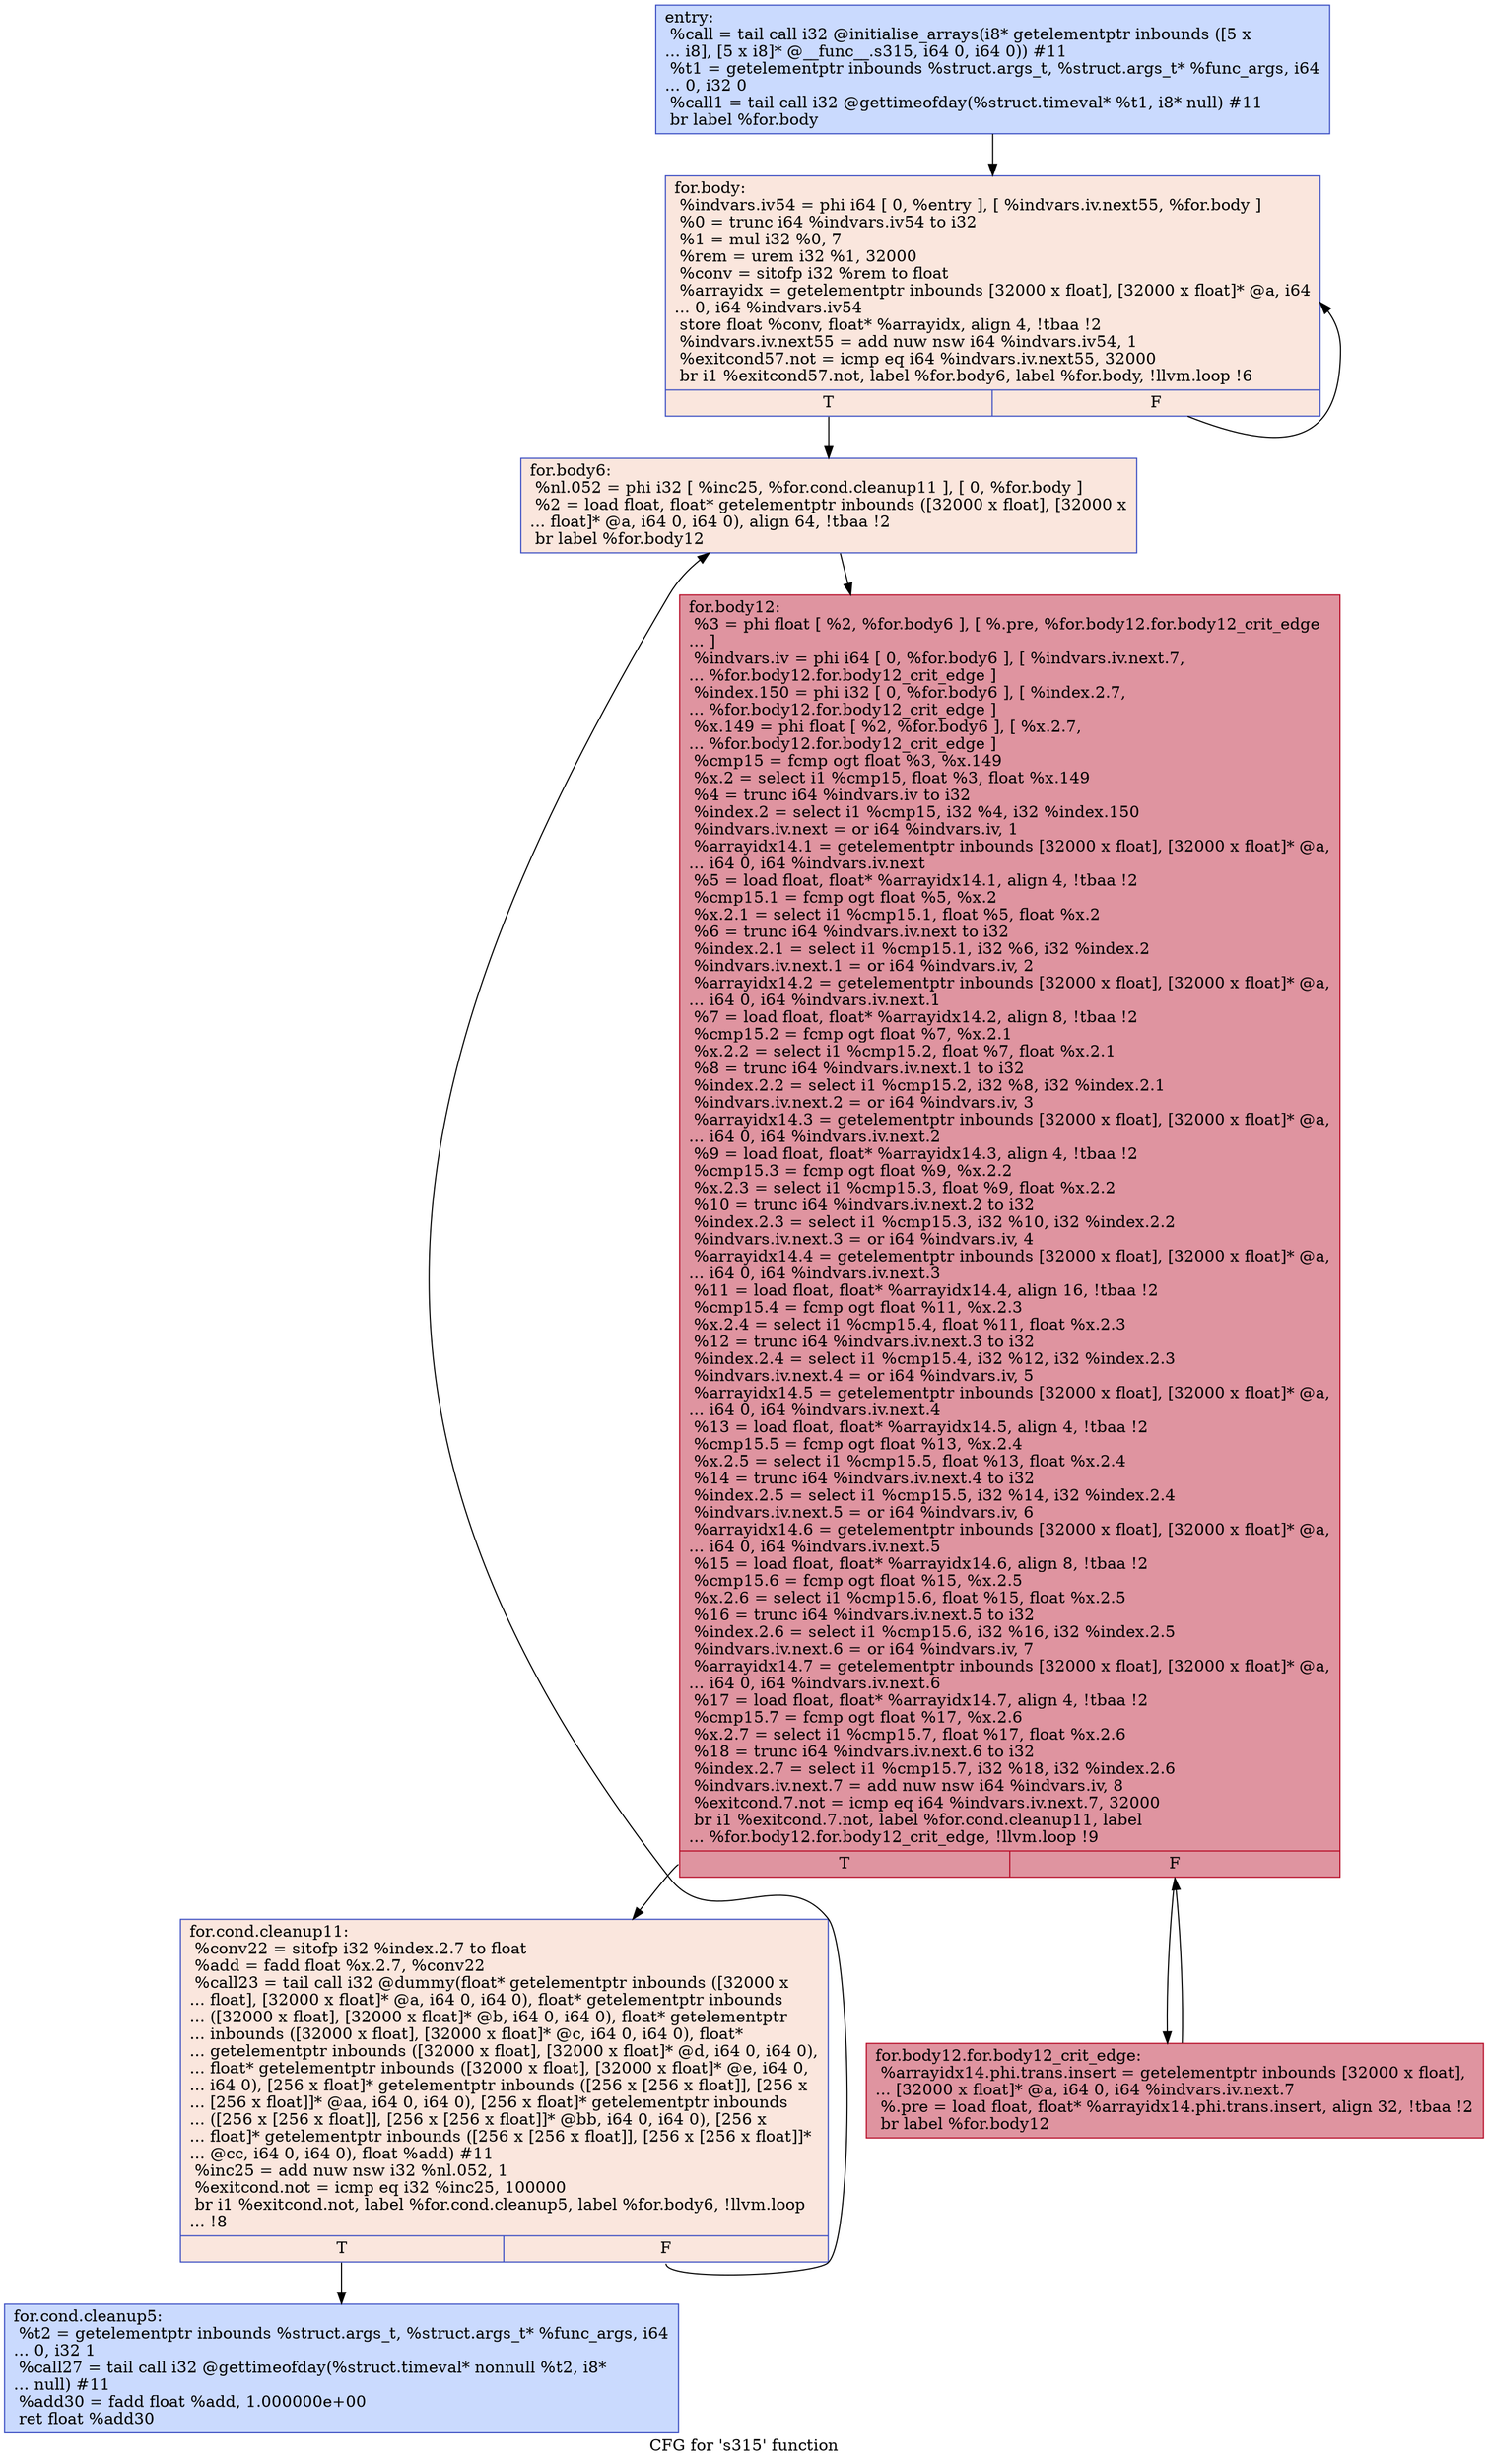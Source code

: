 digraph "CFG for 's315' function" {
	label="CFG for 's315' function";

	Node0x564c93bbf6c0 [shape=record,color="#3d50c3ff", style=filled, fillcolor="#88abfd70",label="{entry:\l  %call = tail call i32 @initialise_arrays(i8* getelementptr inbounds ([5 x\l... i8], [5 x i8]* @__func__.s315, i64 0, i64 0)) #11\l  %t1 = getelementptr inbounds %struct.args_t, %struct.args_t* %func_args, i64\l... 0, i32 0\l  %call1 = tail call i32 @gettimeofday(%struct.timeval* %t1, i8* null) #11\l  br label %for.body\l}"];
	Node0x564c93bbf6c0 -> Node0x564c93bbfb00;
	Node0x564c93bbfb00 [shape=record,color="#3d50c3ff", style=filled, fillcolor="#f3c7b170",label="{for.body:                                         \l  %indvars.iv54 = phi i64 [ 0, %entry ], [ %indvars.iv.next55, %for.body ]\l  %0 = trunc i64 %indvars.iv54 to i32\l  %1 = mul i32 %0, 7\l  %rem = urem i32 %1, 32000\l  %conv = sitofp i32 %rem to float\l  %arrayidx = getelementptr inbounds [32000 x float], [32000 x float]* @a, i64\l... 0, i64 %indvars.iv54\l  store float %conv, float* %arrayidx, align 4, !tbaa !2\l  %indvars.iv.next55 = add nuw nsw i64 %indvars.iv54, 1\l  %exitcond57.not = icmp eq i64 %indvars.iv.next55, 32000\l  br i1 %exitcond57.not, label %for.body6, label %for.body, !llvm.loop !6\l|{<s0>T|<s1>F}}"];
	Node0x564c93bbfb00:s0 -> Node0x564c93bc01d0;
	Node0x564c93bbfb00:s1 -> Node0x564c93bbfb00;
	Node0x564c93bc0580 [shape=record,color="#3d50c3ff", style=filled, fillcolor="#88abfd70",label="{for.cond.cleanup5:                                \l  %t2 = getelementptr inbounds %struct.args_t, %struct.args_t* %func_args, i64\l... 0, i32 1\l  %call27 = tail call i32 @gettimeofday(%struct.timeval* nonnull %t2, i8*\l... null) #11\l  %add30 = fadd float %add, 1.000000e+00\l  ret float %add30\l}"];
	Node0x564c93bc01d0 [shape=record,color="#3d50c3ff", style=filled, fillcolor="#f3c7b170",label="{for.body6:                                        \l  %nl.052 = phi i32 [ %inc25, %for.cond.cleanup11 ], [ 0, %for.body ]\l  %2 = load float, float* getelementptr inbounds ([32000 x float], [32000 x\l... float]* @a, i64 0, i64 0), align 64, !tbaa !2\l  br label %for.body12\l}"];
	Node0x564c93bc01d0 -> Node0x564c93bc0bf0;
	Node0x564c93bc09f0 [shape=record,color="#3d50c3ff", style=filled, fillcolor="#f3c7b170",label="{for.cond.cleanup11:                               \l  %conv22 = sitofp i32 %index.2.7 to float\l  %add = fadd float %x.2.7, %conv22\l  %call23 = tail call i32 @dummy(float* getelementptr inbounds ([32000 x\l... float], [32000 x float]* @a, i64 0, i64 0), float* getelementptr inbounds\l... ([32000 x float], [32000 x float]* @b, i64 0, i64 0), float* getelementptr\l... inbounds ([32000 x float], [32000 x float]* @c, i64 0, i64 0), float*\l... getelementptr inbounds ([32000 x float], [32000 x float]* @d, i64 0, i64 0),\l... float* getelementptr inbounds ([32000 x float], [32000 x float]* @e, i64 0,\l... i64 0), [256 x float]* getelementptr inbounds ([256 x [256 x float]], [256 x\l... [256 x float]]* @aa, i64 0, i64 0), [256 x float]* getelementptr inbounds\l... ([256 x [256 x float]], [256 x [256 x float]]* @bb, i64 0, i64 0), [256 x\l... float]* getelementptr inbounds ([256 x [256 x float]], [256 x [256 x float]]*\l... @cc, i64 0, i64 0), float %add) #11\l  %inc25 = add nuw nsw i32 %nl.052, 1\l  %exitcond.not = icmp eq i32 %inc25, 100000\l  br i1 %exitcond.not, label %for.cond.cleanup5, label %for.body6, !llvm.loop\l... !8\l|{<s0>T|<s1>F}}"];
	Node0x564c93bc09f0:s0 -> Node0x564c93bc0580;
	Node0x564c93bc09f0:s1 -> Node0x564c93bc01d0;
	Node0x564c93bc0bf0 [shape=record,color="#b70d28ff", style=filled, fillcolor="#b70d2870",label="{for.body12:                                       \l  %3 = phi float [ %2, %for.body6 ], [ %.pre, %for.body12.for.body12_crit_edge\l... ]\l  %indvars.iv = phi i64 [ 0, %for.body6 ], [ %indvars.iv.next.7,\l... %for.body12.for.body12_crit_edge ]\l  %index.150 = phi i32 [ 0, %for.body6 ], [ %index.2.7,\l... %for.body12.for.body12_crit_edge ]\l  %x.149 = phi float [ %2, %for.body6 ], [ %x.2.7,\l... %for.body12.for.body12_crit_edge ]\l  %cmp15 = fcmp ogt float %3, %x.149\l  %x.2 = select i1 %cmp15, float %3, float %x.149\l  %4 = trunc i64 %indvars.iv to i32\l  %index.2 = select i1 %cmp15, i32 %4, i32 %index.150\l  %indvars.iv.next = or i64 %indvars.iv, 1\l  %arrayidx14.1 = getelementptr inbounds [32000 x float], [32000 x float]* @a,\l... i64 0, i64 %indvars.iv.next\l  %5 = load float, float* %arrayidx14.1, align 4, !tbaa !2\l  %cmp15.1 = fcmp ogt float %5, %x.2\l  %x.2.1 = select i1 %cmp15.1, float %5, float %x.2\l  %6 = trunc i64 %indvars.iv.next to i32\l  %index.2.1 = select i1 %cmp15.1, i32 %6, i32 %index.2\l  %indvars.iv.next.1 = or i64 %indvars.iv, 2\l  %arrayidx14.2 = getelementptr inbounds [32000 x float], [32000 x float]* @a,\l... i64 0, i64 %indvars.iv.next.1\l  %7 = load float, float* %arrayidx14.2, align 8, !tbaa !2\l  %cmp15.2 = fcmp ogt float %7, %x.2.1\l  %x.2.2 = select i1 %cmp15.2, float %7, float %x.2.1\l  %8 = trunc i64 %indvars.iv.next.1 to i32\l  %index.2.2 = select i1 %cmp15.2, i32 %8, i32 %index.2.1\l  %indvars.iv.next.2 = or i64 %indvars.iv, 3\l  %arrayidx14.3 = getelementptr inbounds [32000 x float], [32000 x float]* @a,\l... i64 0, i64 %indvars.iv.next.2\l  %9 = load float, float* %arrayidx14.3, align 4, !tbaa !2\l  %cmp15.3 = fcmp ogt float %9, %x.2.2\l  %x.2.3 = select i1 %cmp15.3, float %9, float %x.2.2\l  %10 = trunc i64 %indvars.iv.next.2 to i32\l  %index.2.3 = select i1 %cmp15.3, i32 %10, i32 %index.2.2\l  %indvars.iv.next.3 = or i64 %indvars.iv, 4\l  %arrayidx14.4 = getelementptr inbounds [32000 x float], [32000 x float]* @a,\l... i64 0, i64 %indvars.iv.next.3\l  %11 = load float, float* %arrayidx14.4, align 16, !tbaa !2\l  %cmp15.4 = fcmp ogt float %11, %x.2.3\l  %x.2.4 = select i1 %cmp15.4, float %11, float %x.2.3\l  %12 = trunc i64 %indvars.iv.next.3 to i32\l  %index.2.4 = select i1 %cmp15.4, i32 %12, i32 %index.2.3\l  %indvars.iv.next.4 = or i64 %indvars.iv, 5\l  %arrayidx14.5 = getelementptr inbounds [32000 x float], [32000 x float]* @a,\l... i64 0, i64 %indvars.iv.next.4\l  %13 = load float, float* %arrayidx14.5, align 4, !tbaa !2\l  %cmp15.5 = fcmp ogt float %13, %x.2.4\l  %x.2.5 = select i1 %cmp15.5, float %13, float %x.2.4\l  %14 = trunc i64 %indvars.iv.next.4 to i32\l  %index.2.5 = select i1 %cmp15.5, i32 %14, i32 %index.2.4\l  %indvars.iv.next.5 = or i64 %indvars.iv, 6\l  %arrayidx14.6 = getelementptr inbounds [32000 x float], [32000 x float]* @a,\l... i64 0, i64 %indvars.iv.next.5\l  %15 = load float, float* %arrayidx14.6, align 8, !tbaa !2\l  %cmp15.6 = fcmp ogt float %15, %x.2.5\l  %x.2.6 = select i1 %cmp15.6, float %15, float %x.2.5\l  %16 = trunc i64 %indvars.iv.next.5 to i32\l  %index.2.6 = select i1 %cmp15.6, i32 %16, i32 %index.2.5\l  %indvars.iv.next.6 = or i64 %indvars.iv, 7\l  %arrayidx14.7 = getelementptr inbounds [32000 x float], [32000 x float]* @a,\l... i64 0, i64 %indvars.iv.next.6\l  %17 = load float, float* %arrayidx14.7, align 4, !tbaa !2\l  %cmp15.7 = fcmp ogt float %17, %x.2.6\l  %x.2.7 = select i1 %cmp15.7, float %17, float %x.2.6\l  %18 = trunc i64 %indvars.iv.next.6 to i32\l  %index.2.7 = select i1 %cmp15.7, i32 %18, i32 %index.2.6\l  %indvars.iv.next.7 = add nuw nsw i64 %indvars.iv, 8\l  %exitcond.7.not = icmp eq i64 %indvars.iv.next.7, 32000\l  br i1 %exitcond.7.not, label %for.cond.cleanup11, label\l... %for.body12.for.body12_crit_edge, !llvm.loop !9\l|{<s0>T|<s1>F}}"];
	Node0x564c93bc0bf0:s0 -> Node0x564c93bc09f0;
	Node0x564c93bc0bf0:s1 -> Node0x564c93bc1640;
	Node0x564c93bc1640 [shape=record,color="#b70d28ff", style=filled, fillcolor="#b70d2870",label="{for.body12.for.body12_crit_edge:                  \l  %arrayidx14.phi.trans.insert = getelementptr inbounds [32000 x float],\l... [32000 x float]* @a, i64 0, i64 %indvars.iv.next.7\l  %.pre = load float, float* %arrayidx14.phi.trans.insert, align 32, !tbaa !2\l  br label %for.body12\l}"];
	Node0x564c93bc1640 -> Node0x564c93bc0bf0;
}
